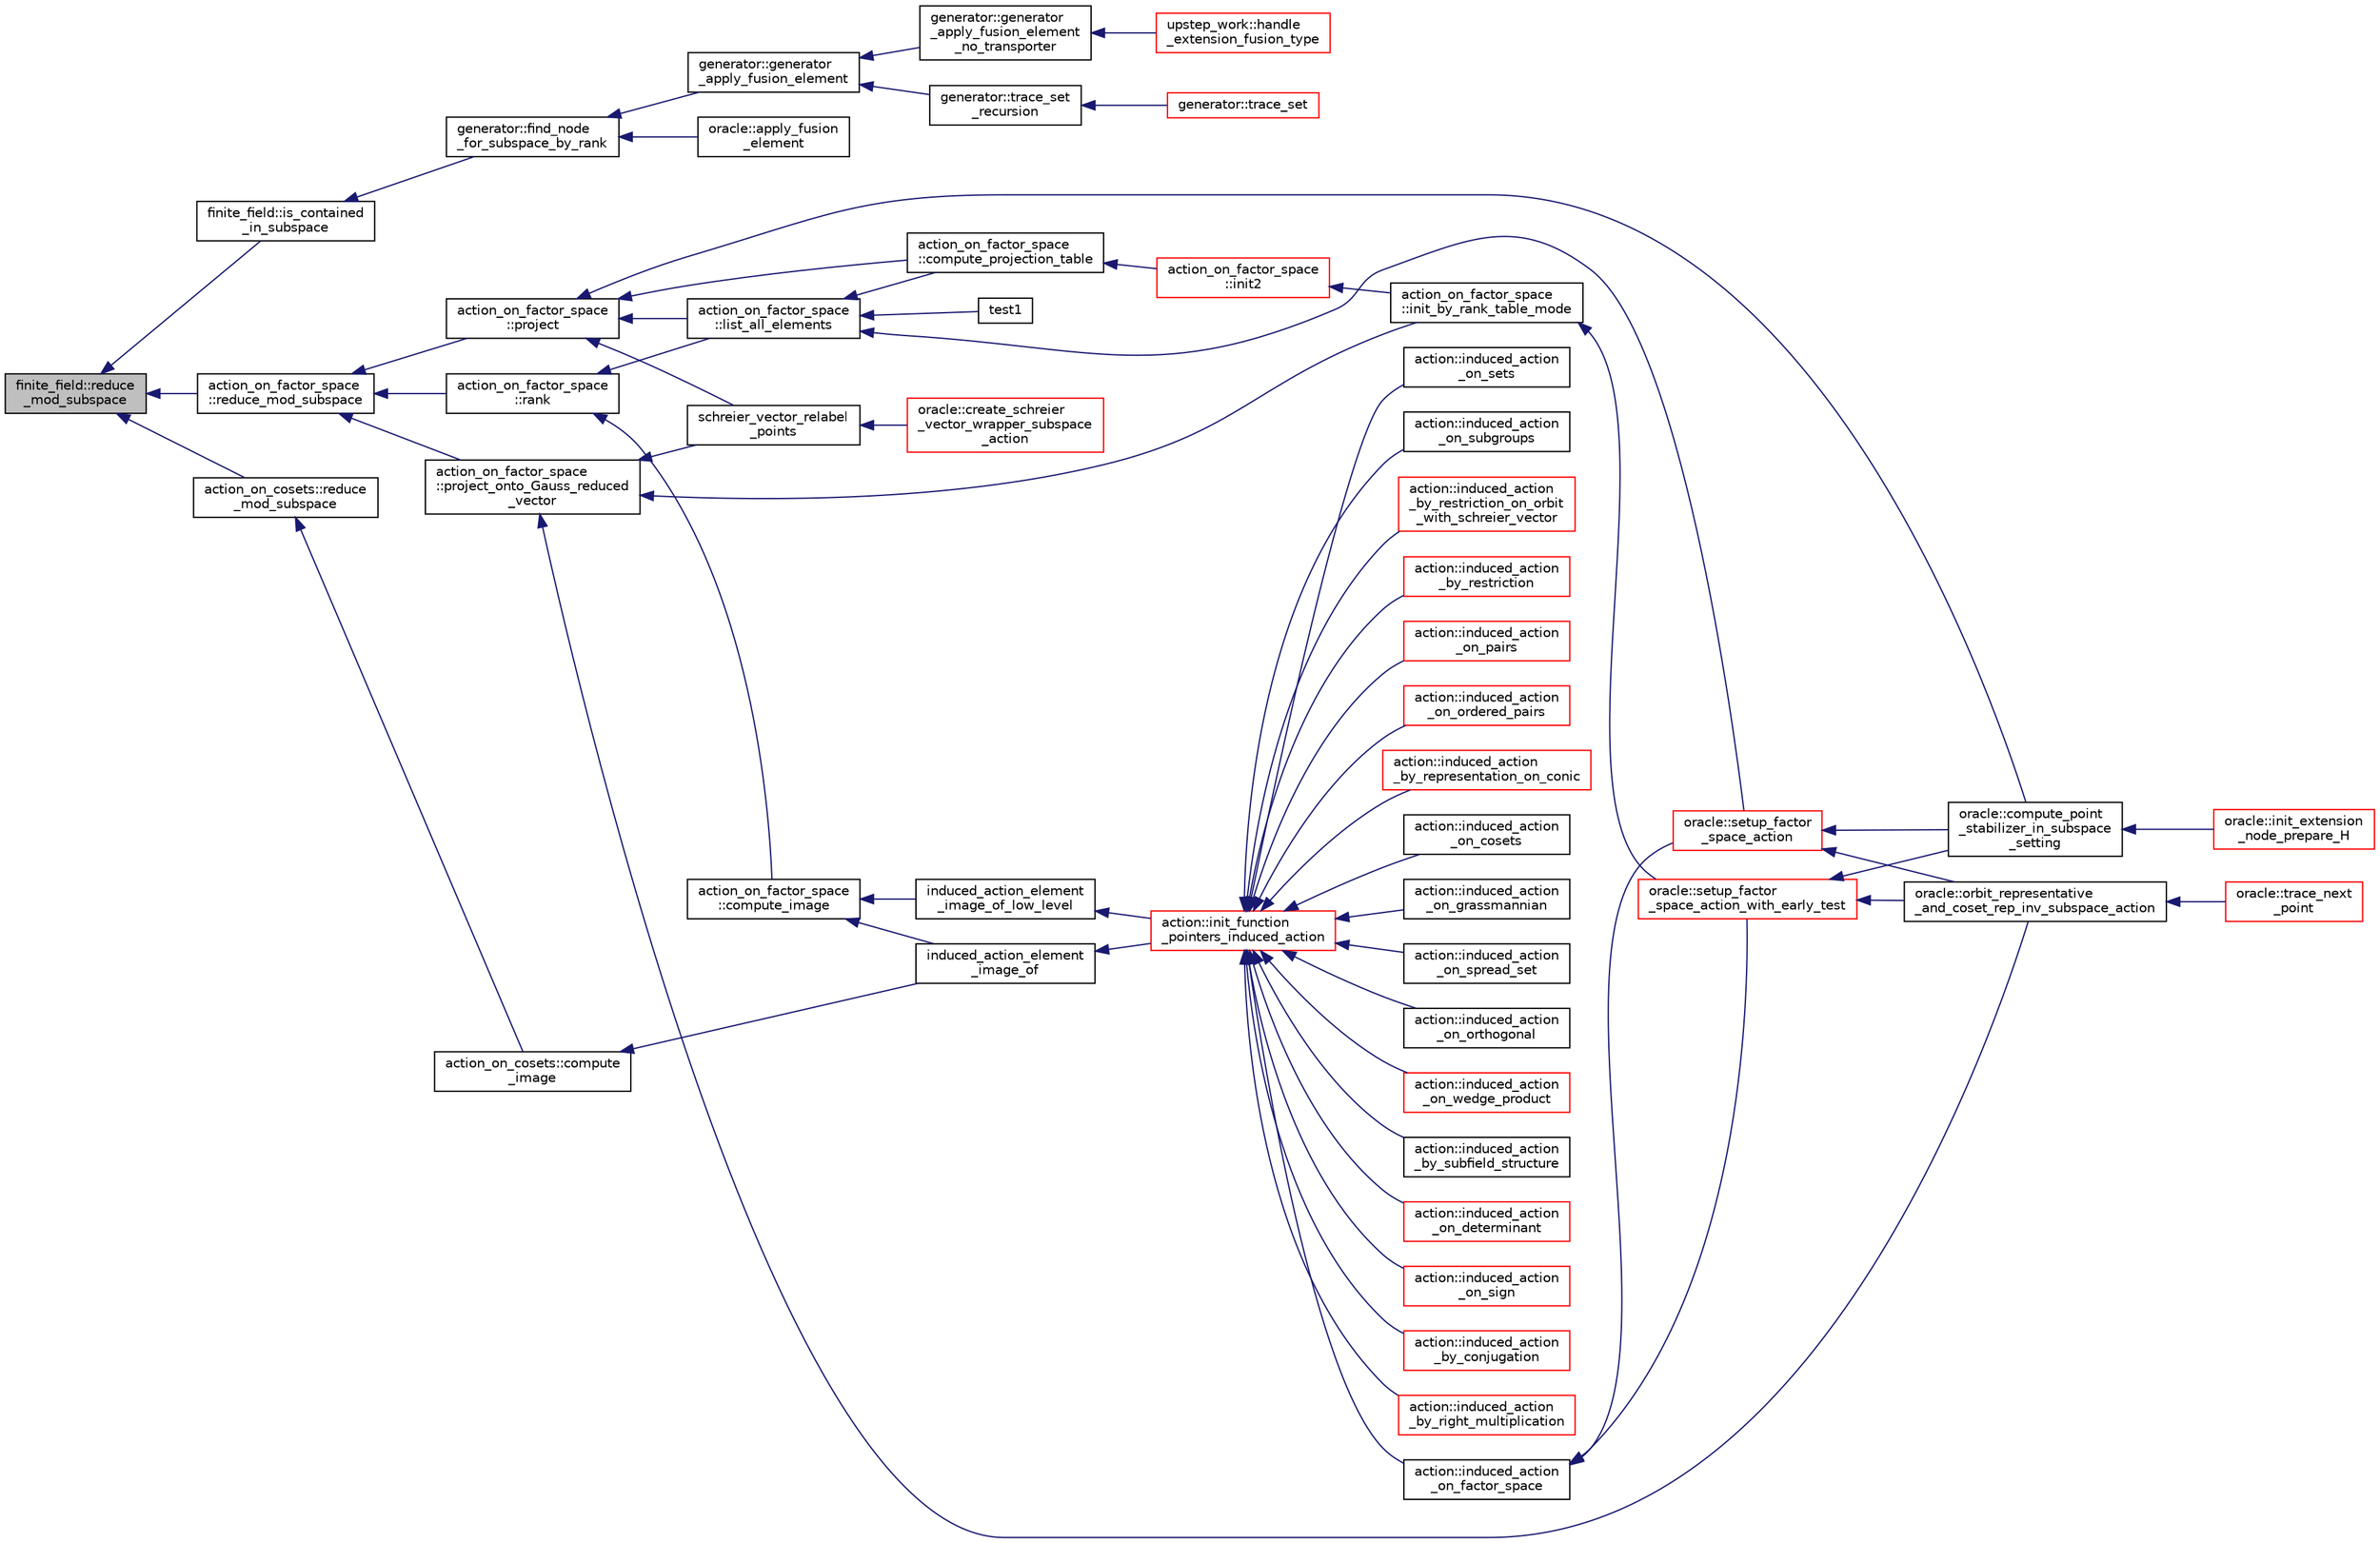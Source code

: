 digraph "finite_field::reduce_mod_subspace"
{
  edge [fontname="Helvetica",fontsize="10",labelfontname="Helvetica",labelfontsize="10"];
  node [fontname="Helvetica",fontsize="10",shape=record];
  rankdir="LR";
  Node17315 [label="finite_field::reduce\l_mod_subspace",height=0.2,width=0.4,color="black", fillcolor="grey75", style="filled", fontcolor="black"];
  Node17315 -> Node17316 [dir="back",color="midnightblue",fontsize="10",style="solid",fontname="Helvetica"];
  Node17316 [label="finite_field::is_contained\l_in_subspace",height=0.2,width=0.4,color="black", fillcolor="white", style="filled",URL="$df/d5a/classfinite__field.html#a21d04fc4ddc2f03fb3401656f14abb72"];
  Node17316 -> Node17317 [dir="back",color="midnightblue",fontsize="10",style="solid",fontname="Helvetica"];
  Node17317 [label="generator::find_node\l_for_subspace_by_rank",height=0.2,width=0.4,color="black", fillcolor="white", style="filled",URL="$d7/d73/classgenerator.html#ad118a5102c2f16c7bed14ee432fe70b2"];
  Node17317 -> Node17318 [dir="back",color="midnightblue",fontsize="10",style="solid",fontname="Helvetica"];
  Node17318 [label="generator::generator\l_apply_fusion_element",height=0.2,width=0.4,color="black", fillcolor="white", style="filled",URL="$d7/d73/classgenerator.html#a5e555672da45c6fbc2c5b2d2aa9bb537"];
  Node17318 -> Node17319 [dir="back",color="midnightblue",fontsize="10",style="solid",fontname="Helvetica"];
  Node17319 [label="generator::generator\l_apply_fusion_element\l_no_transporter",height=0.2,width=0.4,color="black", fillcolor="white", style="filled",URL="$d7/d73/classgenerator.html#af24208532adef9662cb46fbb57daa0f5"];
  Node17319 -> Node17320 [dir="back",color="midnightblue",fontsize="10",style="solid",fontname="Helvetica"];
  Node17320 [label="upstep_work::handle\l_extension_fusion_type",height=0.2,width=0.4,color="red", fillcolor="white", style="filled",URL="$d2/dd6/classupstep__work.html#a36d44fd802b8b56c9ae1d64485e5f396"];
  Node17318 -> Node17392 [dir="back",color="midnightblue",fontsize="10",style="solid",fontname="Helvetica"];
  Node17392 [label="generator::trace_set\l_recursion",height=0.2,width=0.4,color="black", fillcolor="white", style="filled",URL="$d7/d73/classgenerator.html#aede118133e199ff6a1a381c7da8366b4"];
  Node17392 -> Node17393 [dir="back",color="midnightblue",fontsize="10",style="solid",fontname="Helvetica"];
  Node17393 [label="generator::trace_set",height=0.2,width=0.4,color="red", fillcolor="white", style="filled",URL="$d7/d73/classgenerator.html#ae34b55cbb999d9b2aa9dacc8748de0b2"];
  Node17317 -> Node17436 [dir="back",color="midnightblue",fontsize="10",style="solid",fontname="Helvetica"];
  Node17436 [label="oracle::apply_fusion\l_element",height=0.2,width=0.4,color="black", fillcolor="white", style="filled",URL="$d7/da7/classoracle.html#a934dc7bfa4c5ad2086ce7c63de5ba536"];
  Node17315 -> Node17437 [dir="back",color="midnightblue",fontsize="10",style="solid",fontname="Helvetica"];
  Node17437 [label="action_on_cosets::reduce\l_mod_subspace",height=0.2,width=0.4,color="black", fillcolor="white", style="filled",URL="$d3/d72/classaction__on__cosets.html#a313da72d0a056b4937468495e9c08a7f"];
  Node17437 -> Node17438 [dir="back",color="midnightblue",fontsize="10",style="solid",fontname="Helvetica"];
  Node17438 [label="action_on_cosets::compute\l_image",height=0.2,width=0.4,color="black", fillcolor="white", style="filled",URL="$d3/d72/classaction__on__cosets.html#a6c64ec61d7a0443041ca04ec17791dbd"];
  Node17438 -> Node17439 [dir="back",color="midnightblue",fontsize="10",style="solid",fontname="Helvetica"];
  Node17439 [label="induced_action_element\l_image_of",height=0.2,width=0.4,color="black", fillcolor="white", style="filled",URL="$d3/d27/interface_8_c.html#a821850d6c3988dd122de0489cd36f0f0"];
  Node17439 -> Node17440 [dir="back",color="midnightblue",fontsize="10",style="solid",fontname="Helvetica"];
  Node17440 [label="action::init_function\l_pointers_induced_action",height=0.2,width=0.4,color="red", fillcolor="white", style="filled",URL="$d2/d86/classaction.html#a3b9287d084b24f7a3b9532a7589c58de"];
  Node17440 -> Node17441 [dir="back",color="midnightblue",fontsize="10",style="solid",fontname="Helvetica"];
  Node17441 [label="action::induced_action\l_by_representation_on_conic",height=0.2,width=0.4,color="red", fillcolor="white", style="filled",URL="$d2/d86/classaction.html#a228538e3f07bc186db8eb5da8b90f617"];
  Node17440 -> Node17447 [dir="back",color="midnightblue",fontsize="10",style="solid",fontname="Helvetica"];
  Node17447 [label="action::induced_action\l_on_cosets",height=0.2,width=0.4,color="black", fillcolor="white", style="filled",URL="$d2/d86/classaction.html#acbdff5ffed42af6a01f07dffb2787237"];
  Node17440 -> Node17448 [dir="back",color="midnightblue",fontsize="10",style="solid",fontname="Helvetica"];
  Node17448 [label="action::induced_action\l_on_factor_space",height=0.2,width=0.4,color="black", fillcolor="white", style="filled",URL="$d2/d86/classaction.html#af501ff2aa74fb6049bee5c01cd8b909b"];
  Node17448 -> Node17449 [dir="back",color="midnightblue",fontsize="10",style="solid",fontname="Helvetica"];
  Node17449 [label="oracle::setup_factor\l_space_action_with_early_test",height=0.2,width=0.4,color="red", fillcolor="white", style="filled",URL="$d7/da7/classoracle.html#a7c26a85886666829e9727df91d2f01ad"];
  Node17449 -> Node17450 [dir="back",color="midnightblue",fontsize="10",style="solid",fontname="Helvetica"];
  Node17450 [label="oracle::compute_point\l_stabilizer_in_subspace\l_setting",height=0.2,width=0.4,color="black", fillcolor="white", style="filled",URL="$d7/da7/classoracle.html#ac88b56b30c84a4b5cd9b75869d468025"];
  Node17450 -> Node17451 [dir="back",color="midnightblue",fontsize="10",style="solid",fontname="Helvetica"];
  Node17451 [label="oracle::init_extension\l_node_prepare_H",height=0.2,width=0.4,color="red", fillcolor="white", style="filled",URL="$d7/da7/classoracle.html#a6a121e9674bbd011685430a95dbc1b77"];
  Node17449 -> Node17456 [dir="back",color="midnightblue",fontsize="10",style="solid",fontname="Helvetica"];
  Node17456 [label="oracle::orbit_representative\l_and_coset_rep_inv_subspace_action",height=0.2,width=0.4,color="black", fillcolor="white", style="filled",URL="$d7/da7/classoracle.html#a5a4d27cde89e99450305410536b51915"];
  Node17456 -> Node17457 [dir="back",color="midnightblue",fontsize="10",style="solid",fontname="Helvetica"];
  Node17457 [label="oracle::trace_next\l_point",height=0.2,width=0.4,color="red", fillcolor="white", style="filled",URL="$d7/da7/classoracle.html#ae86c3f9d4b95b5a6e88ee0959942ecde"];
  Node17448 -> Node17460 [dir="back",color="midnightblue",fontsize="10",style="solid",fontname="Helvetica"];
  Node17460 [label="oracle::setup_factor\l_space_action",height=0.2,width=0.4,color="red", fillcolor="white", style="filled",URL="$d7/da7/classoracle.html#a181e076f112ba1f32f5fb4e8abebdb18"];
  Node17460 -> Node17450 [dir="back",color="midnightblue",fontsize="10",style="solid",fontname="Helvetica"];
  Node17460 -> Node17456 [dir="back",color="midnightblue",fontsize="10",style="solid",fontname="Helvetica"];
  Node17440 -> Node17461 [dir="back",color="midnightblue",fontsize="10",style="solid",fontname="Helvetica"];
  Node17461 [label="action::induced_action\l_on_grassmannian",height=0.2,width=0.4,color="black", fillcolor="white", style="filled",URL="$d2/d86/classaction.html#a295b730ecc0b0bf30f714094fef956ea"];
  Node17440 -> Node17462 [dir="back",color="midnightblue",fontsize="10",style="solid",fontname="Helvetica"];
  Node17462 [label="action::induced_action\l_on_spread_set",height=0.2,width=0.4,color="black", fillcolor="white", style="filled",URL="$d2/d86/classaction.html#a7c5839c650592f083dc850d81ed05a5b"];
  Node17440 -> Node17463 [dir="back",color="midnightblue",fontsize="10",style="solid",fontname="Helvetica"];
  Node17463 [label="action::induced_action\l_on_orthogonal",height=0.2,width=0.4,color="black", fillcolor="white", style="filled",URL="$d2/d86/classaction.html#a4f191cee643a81d7f18a4d729084e945"];
  Node17440 -> Node17464 [dir="back",color="midnightblue",fontsize="10",style="solid",fontname="Helvetica"];
  Node17464 [label="action::induced_action\l_on_wedge_product",height=0.2,width=0.4,color="red", fillcolor="white", style="filled",URL="$d2/d86/classaction.html#af13a5da25b8e8597ab695edff222fb6a"];
  Node17440 -> Node17466 [dir="back",color="midnightblue",fontsize="10",style="solid",fontname="Helvetica"];
  Node17466 [label="action::induced_action\l_by_subfield_structure",height=0.2,width=0.4,color="black", fillcolor="white", style="filled",URL="$d2/d86/classaction.html#add42951bdab176ceed6cc4af05dfa948"];
  Node17440 -> Node17467 [dir="back",color="midnightblue",fontsize="10",style="solid",fontname="Helvetica"];
  Node17467 [label="action::induced_action\l_on_determinant",height=0.2,width=0.4,color="red", fillcolor="white", style="filled",URL="$d2/d86/classaction.html#aa6b9d3c2ded2cae185ee31f2200ad0b5"];
  Node17440 -> Node17470 [dir="back",color="midnightblue",fontsize="10",style="solid",fontname="Helvetica"];
  Node17470 [label="action::induced_action\l_on_sign",height=0.2,width=0.4,color="red", fillcolor="white", style="filled",URL="$d2/d86/classaction.html#ab17b07971b94eae7c5efa21b33f643f1"];
  Node17440 -> Node17472 [dir="back",color="midnightblue",fontsize="10",style="solid",fontname="Helvetica"];
  Node17472 [label="action::induced_action\l_by_conjugation",height=0.2,width=0.4,color="red", fillcolor="white", style="filled",URL="$d2/d86/classaction.html#a45fb7703c6acac791acdcde339d21cc2"];
  Node17440 -> Node17480 [dir="back",color="midnightblue",fontsize="10",style="solid",fontname="Helvetica"];
  Node17480 [label="action::induced_action\l_by_right_multiplication",height=0.2,width=0.4,color="red", fillcolor="white", style="filled",URL="$d2/d86/classaction.html#aafa2818d9d98046507e2754938be0c04"];
  Node17440 -> Node17483 [dir="back",color="midnightblue",fontsize="10",style="solid",fontname="Helvetica"];
  Node17483 [label="action::induced_action\l_on_sets",height=0.2,width=0.4,color="black", fillcolor="white", style="filled",URL="$d2/d86/classaction.html#a09639acee6b88644c103b17050cc32f1"];
  Node17440 -> Node17484 [dir="back",color="midnightblue",fontsize="10",style="solid",fontname="Helvetica"];
  Node17484 [label="action::induced_action\l_on_subgroups",height=0.2,width=0.4,color="black", fillcolor="white", style="filled",URL="$d2/d86/classaction.html#ad0de7ea45a2a73c1b8e0f52ee3ce4610"];
  Node17440 -> Node17485 [dir="back",color="midnightblue",fontsize="10",style="solid",fontname="Helvetica"];
  Node17485 [label="action::induced_action\l_by_restriction_on_orbit\l_with_schreier_vector",height=0.2,width=0.4,color="red", fillcolor="white", style="filled",URL="$d2/d86/classaction.html#ad3ddab72625d9bebe7ac8eaef488cf4c"];
  Node17440 -> Node17487 [dir="back",color="midnightblue",fontsize="10",style="solid",fontname="Helvetica"];
  Node17487 [label="action::induced_action\l_by_restriction",height=0.2,width=0.4,color="red", fillcolor="white", style="filled",URL="$d2/d86/classaction.html#a37c21f74a97c921d882a308370c06357"];
  Node17440 -> Node17523 [dir="back",color="midnightblue",fontsize="10",style="solid",fontname="Helvetica"];
  Node17523 [label="action::induced_action\l_on_pairs",height=0.2,width=0.4,color="red", fillcolor="white", style="filled",URL="$d2/d86/classaction.html#a4b01c7b3cc749218e9dbd84b9fed90b3"];
  Node17440 -> Node17525 [dir="back",color="midnightblue",fontsize="10",style="solid",fontname="Helvetica"];
  Node17525 [label="action::induced_action\l_on_ordered_pairs",height=0.2,width=0.4,color="red", fillcolor="white", style="filled",URL="$d2/d86/classaction.html#ad290e0cc115881e0b9ddab7f7071975e"];
  Node17315 -> Node17572 [dir="back",color="midnightblue",fontsize="10",style="solid",fontname="Helvetica"];
  Node17572 [label="action_on_factor_space\l::reduce_mod_subspace",height=0.2,width=0.4,color="black", fillcolor="white", style="filled",URL="$d5/d25/classaction__on__factor__space.html#a28aacf2959bc402b418f7749c23c5d6a"];
  Node17572 -> Node17573 [dir="back",color="midnightblue",fontsize="10",style="solid",fontname="Helvetica"];
  Node17573 [label="action_on_factor_space\l::project_onto_Gauss_reduced\l_vector",height=0.2,width=0.4,color="black", fillcolor="white", style="filled",URL="$d5/d25/classaction__on__factor__space.html#a5fb75ffaf4e5143735b9ff8938589691"];
  Node17573 -> Node17574 [dir="back",color="midnightblue",fontsize="10",style="solid",fontname="Helvetica"];
  Node17574 [label="action_on_factor_space\l::init_by_rank_table_mode",height=0.2,width=0.4,color="black", fillcolor="white", style="filled",URL="$d5/d25/classaction__on__factor__space.html#a646e085b55e8160d943415c0238b5906"];
  Node17574 -> Node17449 [dir="back",color="midnightblue",fontsize="10",style="solid",fontname="Helvetica"];
  Node17573 -> Node17575 [dir="back",color="midnightblue",fontsize="10",style="solid",fontname="Helvetica"];
  Node17575 [label="schreier_vector_relabel\l_points",height=0.2,width=0.4,color="black", fillcolor="white", style="filled",URL="$df/dc9/snakes__and__ladders_8h.html#ae98947edc50a9e66619bd56a3b1bc9ec"];
  Node17575 -> Node17576 [dir="back",color="midnightblue",fontsize="10",style="solid",fontname="Helvetica"];
  Node17576 [label="oracle::create_schreier\l_vector_wrapper_subspace\l_action",height=0.2,width=0.4,color="red", fillcolor="white", style="filled",URL="$d7/da7/classoracle.html#a250fe1c81f6109c01b0b030ccba537b3"];
  Node17573 -> Node17456 [dir="back",color="midnightblue",fontsize="10",style="solid",fontname="Helvetica"];
  Node17572 -> Node17577 [dir="back",color="midnightblue",fontsize="10",style="solid",fontname="Helvetica"];
  Node17577 [label="action_on_factor_space\l::project",height=0.2,width=0.4,color="black", fillcolor="white", style="filled",URL="$d5/d25/classaction__on__factor__space.html#a338dca4b52c11e2579944ddd4c53364c"];
  Node17577 -> Node17578 [dir="back",color="midnightblue",fontsize="10",style="solid",fontname="Helvetica"];
  Node17578 [label="action_on_factor_space\l::compute_projection_table",height=0.2,width=0.4,color="black", fillcolor="white", style="filled",URL="$d5/d25/classaction__on__factor__space.html#a7e4989900931e8841ef2b98da8f908eb"];
  Node17578 -> Node17579 [dir="back",color="midnightblue",fontsize="10",style="solid",fontname="Helvetica"];
  Node17579 [label="action_on_factor_space\l::init2",height=0.2,width=0.4,color="red", fillcolor="white", style="filled",URL="$d5/d25/classaction__on__factor__space.html#a19f5ed00bc68f67dd5bd331ff958df16"];
  Node17579 -> Node17574 [dir="back",color="midnightblue",fontsize="10",style="solid",fontname="Helvetica"];
  Node17577 -> Node17585 [dir="back",color="midnightblue",fontsize="10",style="solid",fontname="Helvetica"];
  Node17585 [label="action_on_factor_space\l::list_all_elements",height=0.2,width=0.4,color="black", fillcolor="white", style="filled",URL="$d5/d25/classaction__on__factor__space.html#a9ed3bf2d32594600a1e6f39837236202"];
  Node17585 -> Node17583 [dir="back",color="midnightblue",fontsize="10",style="solid",fontname="Helvetica"];
  Node17583 [label="test1",height=0.2,width=0.4,color="black", fillcolor="white", style="filled",URL="$d9/db0/factor__space_8_c.html#ae2a201e46836d85cb2c5579a837b641a"];
  Node17585 -> Node17578 [dir="back",color="midnightblue",fontsize="10",style="solid",fontname="Helvetica"];
  Node17585 -> Node17460 [dir="back",color="midnightblue",fontsize="10",style="solid",fontname="Helvetica"];
  Node17577 -> Node17450 [dir="back",color="midnightblue",fontsize="10",style="solid",fontname="Helvetica"];
  Node17577 -> Node17575 [dir="back",color="midnightblue",fontsize="10",style="solid",fontname="Helvetica"];
  Node17572 -> Node17586 [dir="back",color="midnightblue",fontsize="10",style="solid",fontname="Helvetica"];
  Node17586 [label="action_on_factor_space\l::rank",height=0.2,width=0.4,color="black", fillcolor="white", style="filled",URL="$d5/d25/classaction__on__factor__space.html#a05bddc91a8c098cefd14cdfe2fe0edad"];
  Node17586 -> Node17585 [dir="back",color="midnightblue",fontsize="10",style="solid",fontname="Helvetica"];
  Node17586 -> Node17587 [dir="back",color="midnightblue",fontsize="10",style="solid",fontname="Helvetica"];
  Node17587 [label="action_on_factor_space\l::compute_image",height=0.2,width=0.4,color="black", fillcolor="white", style="filled",URL="$d5/d25/classaction__on__factor__space.html#a217d66e7c82945006dbe143ad9c681b2"];
  Node17587 -> Node17439 [dir="back",color="midnightblue",fontsize="10",style="solid",fontname="Helvetica"];
  Node17587 -> Node17588 [dir="back",color="midnightblue",fontsize="10",style="solid",fontname="Helvetica"];
  Node17588 [label="induced_action_element\l_image_of_low_level",height=0.2,width=0.4,color="black", fillcolor="white", style="filled",URL="$d3/d27/interface_8_c.html#aa4bc5f68829829d9a41223c260c658c5"];
  Node17588 -> Node17440 [dir="back",color="midnightblue",fontsize="10",style="solid",fontname="Helvetica"];
}
